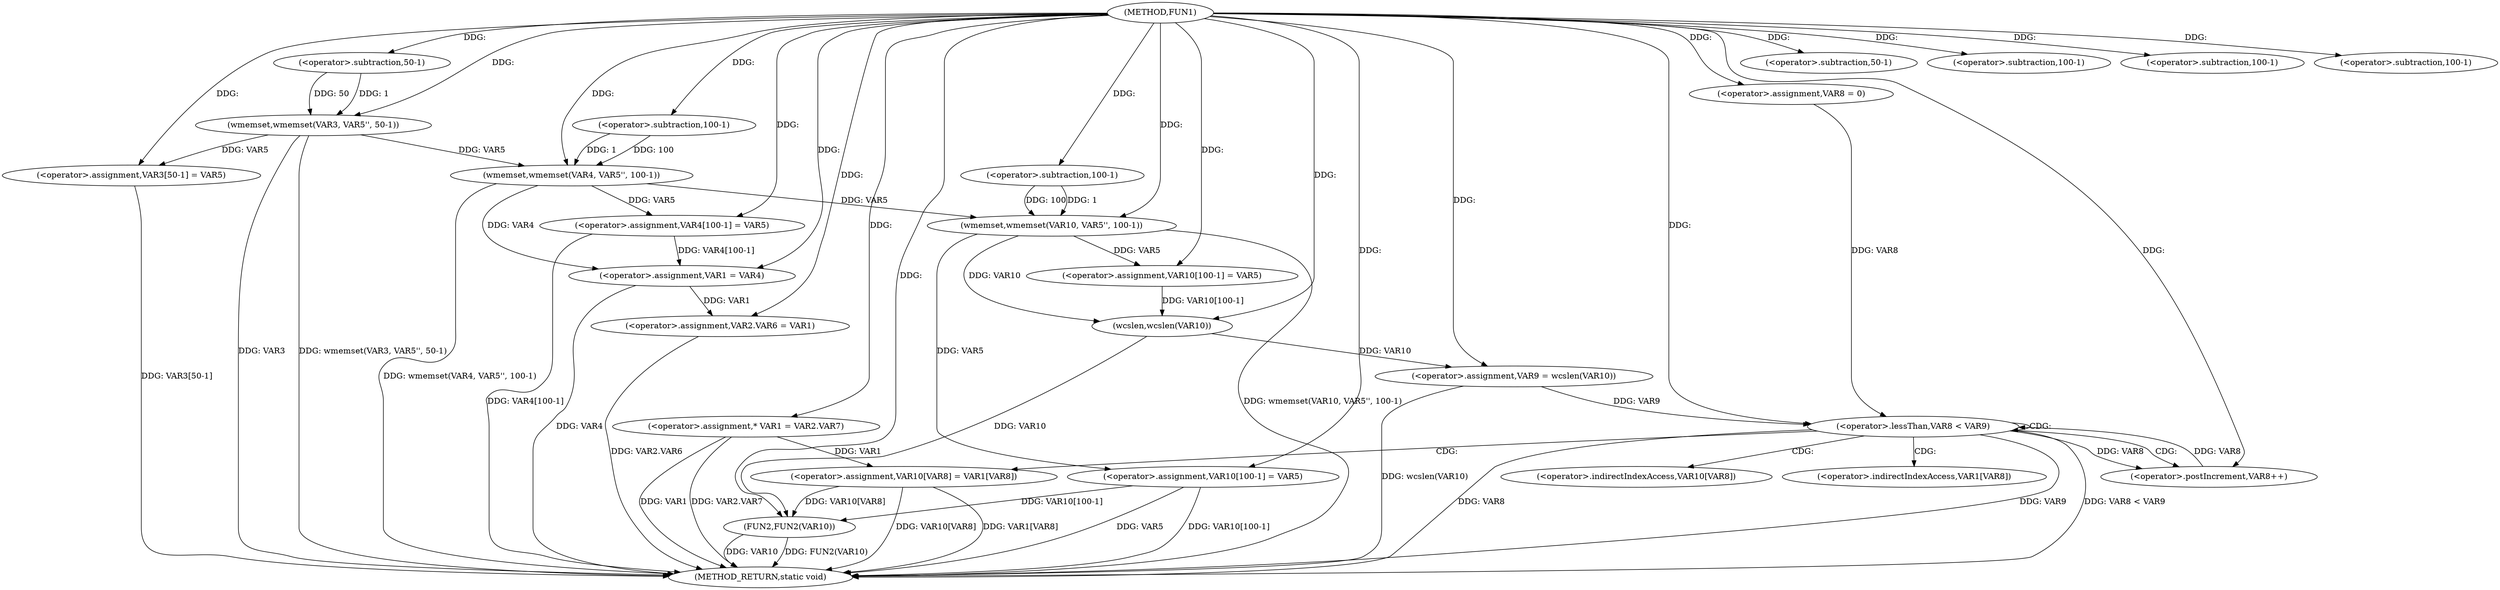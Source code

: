 digraph FUN1 {  
"1000100" [label = "(METHOD,FUN1)" ]
"1000194" [label = "(METHOD_RETURN,static void)" ]
"1000106" [label = "(wmemset,wmemset(VAR3, VAR5'', 50-1))" ]
"1000109" [label = "(<operator>.subtraction,50-1)" ]
"1000112" [label = "(<operator>.assignment,VAR3[50-1] = VAR5)" ]
"1000115" [label = "(<operator>.subtraction,50-1)" ]
"1000119" [label = "(wmemset,wmemset(VAR4, VAR5'', 100-1))" ]
"1000122" [label = "(<operator>.subtraction,100-1)" ]
"1000125" [label = "(<operator>.assignment,VAR4[100-1] = VAR5)" ]
"1000128" [label = "(<operator>.subtraction,100-1)" ]
"1000132" [label = "(<operator>.assignment,VAR1 = VAR4)" ]
"1000135" [label = "(<operator>.assignment,VAR2.VAR6 = VAR1)" ]
"1000142" [label = "(<operator>.assignment,* VAR1 = VAR2.VAR7)" ]
"1000151" [label = "(wmemset,wmemset(VAR10, VAR5'', 100-1))" ]
"1000154" [label = "(<operator>.subtraction,100-1)" ]
"1000157" [label = "(<operator>.assignment,VAR10[100-1] = VAR5)" ]
"1000160" [label = "(<operator>.subtraction,100-1)" ]
"1000164" [label = "(<operator>.assignment,VAR9 = wcslen(VAR10))" ]
"1000166" [label = "(wcslen,wcslen(VAR10))" ]
"1000169" [label = "(<operator>.assignment,VAR8 = 0)" ]
"1000172" [label = "(<operator>.lessThan,VAR8 < VAR9)" ]
"1000175" [label = "(<operator>.postIncrement,VAR8++)" ]
"1000178" [label = "(<operator>.assignment,VAR10[VAR8] = VAR1[VAR8])" ]
"1000185" [label = "(<operator>.assignment,VAR10[100-1] = VAR5)" ]
"1000188" [label = "(<operator>.subtraction,100-1)" ]
"1000192" [label = "(FUN2,FUN2(VAR10))" ]
"1000179" [label = "(<operator>.indirectIndexAccess,VAR10[VAR8])" ]
"1000182" [label = "(<operator>.indirectIndexAccess,VAR1[VAR8])" ]
  "1000178" -> "1000194"  [ label = "DDG: VAR10[VAR8]"] 
  "1000164" -> "1000194"  [ label = "DDG: wcslen(VAR10)"] 
  "1000119" -> "1000194"  [ label = "DDG: wmemset(VAR4, VAR5'', 100-1)"] 
  "1000192" -> "1000194"  [ label = "DDG: FUN2(VAR10)"] 
  "1000178" -> "1000194"  [ label = "DDG: VAR1[VAR8]"] 
  "1000185" -> "1000194"  [ label = "DDG: VAR10[100-1]"] 
  "1000125" -> "1000194"  [ label = "DDG: VAR4[100-1]"] 
  "1000172" -> "1000194"  [ label = "DDG: VAR8 < VAR9"] 
  "1000106" -> "1000194"  [ label = "DDG: VAR3"] 
  "1000151" -> "1000194"  [ label = "DDG: wmemset(VAR10, VAR5'', 100-1)"] 
  "1000142" -> "1000194"  [ label = "DDG: VAR2.VAR7"] 
  "1000132" -> "1000194"  [ label = "DDG: VAR4"] 
  "1000185" -> "1000194"  [ label = "DDG: VAR5"] 
  "1000192" -> "1000194"  [ label = "DDG: VAR10"] 
  "1000112" -> "1000194"  [ label = "DDG: VAR3[50-1]"] 
  "1000172" -> "1000194"  [ label = "DDG: VAR8"] 
  "1000142" -> "1000194"  [ label = "DDG: VAR1"] 
  "1000135" -> "1000194"  [ label = "DDG: VAR2.VAR6"] 
  "1000172" -> "1000194"  [ label = "DDG: VAR9"] 
  "1000106" -> "1000194"  [ label = "DDG: wmemset(VAR3, VAR5'', 50-1)"] 
  "1000100" -> "1000106"  [ label = "DDG: "] 
  "1000109" -> "1000106"  [ label = "DDG: 50"] 
  "1000109" -> "1000106"  [ label = "DDG: 1"] 
  "1000100" -> "1000109"  [ label = "DDG: "] 
  "1000106" -> "1000112"  [ label = "DDG: VAR5"] 
  "1000100" -> "1000112"  [ label = "DDG: "] 
  "1000100" -> "1000115"  [ label = "DDG: "] 
  "1000100" -> "1000119"  [ label = "DDG: "] 
  "1000106" -> "1000119"  [ label = "DDG: VAR5"] 
  "1000122" -> "1000119"  [ label = "DDG: 100"] 
  "1000122" -> "1000119"  [ label = "DDG: 1"] 
  "1000100" -> "1000122"  [ label = "DDG: "] 
  "1000119" -> "1000125"  [ label = "DDG: VAR5"] 
  "1000100" -> "1000125"  [ label = "DDG: "] 
  "1000100" -> "1000128"  [ label = "DDG: "] 
  "1000125" -> "1000132"  [ label = "DDG: VAR4[100-1]"] 
  "1000119" -> "1000132"  [ label = "DDG: VAR4"] 
  "1000100" -> "1000132"  [ label = "DDG: "] 
  "1000132" -> "1000135"  [ label = "DDG: VAR1"] 
  "1000100" -> "1000135"  [ label = "DDG: "] 
  "1000100" -> "1000142"  [ label = "DDG: "] 
  "1000100" -> "1000151"  [ label = "DDG: "] 
  "1000119" -> "1000151"  [ label = "DDG: VAR5"] 
  "1000154" -> "1000151"  [ label = "DDG: 100"] 
  "1000154" -> "1000151"  [ label = "DDG: 1"] 
  "1000100" -> "1000154"  [ label = "DDG: "] 
  "1000151" -> "1000157"  [ label = "DDG: VAR5"] 
  "1000100" -> "1000157"  [ label = "DDG: "] 
  "1000100" -> "1000160"  [ label = "DDG: "] 
  "1000166" -> "1000164"  [ label = "DDG: VAR10"] 
  "1000100" -> "1000164"  [ label = "DDG: "] 
  "1000151" -> "1000166"  [ label = "DDG: VAR10"] 
  "1000157" -> "1000166"  [ label = "DDG: VAR10[100-1]"] 
  "1000100" -> "1000166"  [ label = "DDG: "] 
  "1000100" -> "1000169"  [ label = "DDG: "] 
  "1000175" -> "1000172"  [ label = "DDG: VAR8"] 
  "1000169" -> "1000172"  [ label = "DDG: VAR8"] 
  "1000100" -> "1000172"  [ label = "DDG: "] 
  "1000164" -> "1000172"  [ label = "DDG: VAR9"] 
  "1000172" -> "1000175"  [ label = "DDG: VAR8"] 
  "1000100" -> "1000175"  [ label = "DDG: "] 
  "1000142" -> "1000178"  [ label = "DDG: VAR1"] 
  "1000100" -> "1000185"  [ label = "DDG: "] 
  "1000151" -> "1000185"  [ label = "DDG: VAR5"] 
  "1000100" -> "1000188"  [ label = "DDG: "] 
  "1000185" -> "1000192"  [ label = "DDG: VAR10[100-1]"] 
  "1000178" -> "1000192"  [ label = "DDG: VAR10[VAR8]"] 
  "1000166" -> "1000192"  [ label = "DDG: VAR10"] 
  "1000100" -> "1000192"  [ label = "DDG: "] 
  "1000172" -> "1000179"  [ label = "CDG: "] 
  "1000172" -> "1000182"  [ label = "CDG: "] 
  "1000172" -> "1000178"  [ label = "CDG: "] 
  "1000172" -> "1000172"  [ label = "CDG: "] 
  "1000172" -> "1000175"  [ label = "CDG: "] 
}
